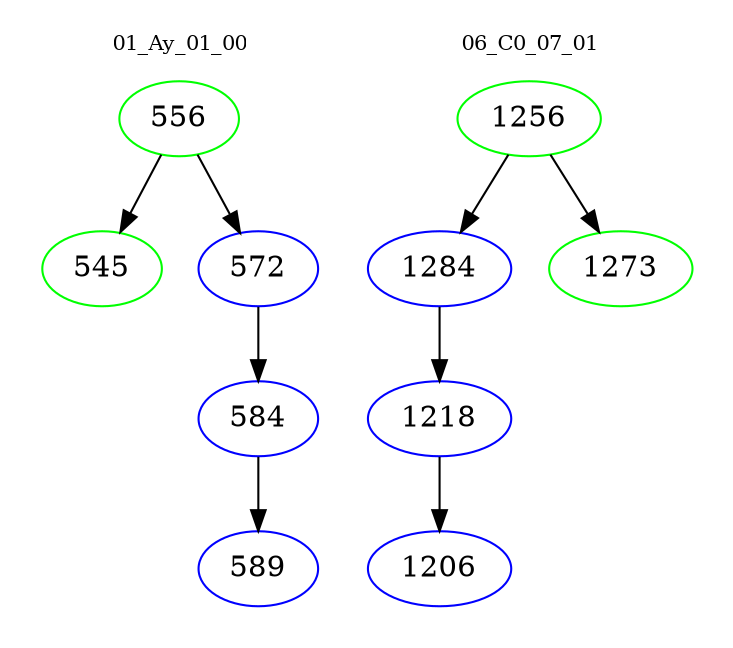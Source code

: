 digraph{
subgraph cluster_0 {
color = white
label = "01_Ay_01_00";
fontsize=10;
T0_556 [label="556", color="green"]
T0_556 -> T0_545 [color="black"]
T0_545 [label="545", color="green"]
T0_556 -> T0_572 [color="black"]
T0_572 [label="572", color="blue"]
T0_572 -> T0_584 [color="black"]
T0_584 [label="584", color="blue"]
T0_584 -> T0_589 [color="black"]
T0_589 [label="589", color="blue"]
}
subgraph cluster_1 {
color = white
label = "06_C0_07_01";
fontsize=10;
T1_1256 [label="1256", color="green"]
T1_1256 -> T1_1284 [color="black"]
T1_1284 [label="1284", color="blue"]
T1_1284 -> T1_1218 [color="black"]
T1_1218 [label="1218", color="blue"]
T1_1218 -> T1_1206 [color="black"]
T1_1206 [label="1206", color="blue"]
T1_1256 -> T1_1273 [color="black"]
T1_1273 [label="1273", color="green"]
}
}
